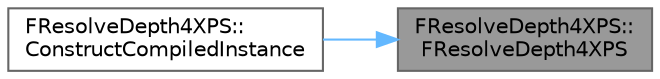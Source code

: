 digraph "FResolveDepth4XPS::FResolveDepth4XPS"
{
 // INTERACTIVE_SVG=YES
 // LATEX_PDF_SIZE
  bgcolor="transparent";
  edge [fontname=Helvetica,fontsize=10,labelfontname=Helvetica,labelfontsize=10];
  node [fontname=Helvetica,fontsize=10,shape=box,height=0.2,width=0.4];
  rankdir="RL";
  Node1 [id="Node000001",label="FResolveDepth4XPS::\lFResolveDepth4XPS",height=0.2,width=0.4,color="gray40", fillcolor="grey60", style="filled", fontcolor="black",tooltip=" "];
  Node1 -> Node2 [id="edge1_Node000001_Node000002",dir="back",color="steelblue1",style="solid",tooltip=" "];
  Node2 [id="Node000002",label="FResolveDepth4XPS::\lConstructCompiledInstance",height=0.2,width=0.4,color="grey40", fillcolor="white", style="filled",URL="$d1/d86/classFResolveDepth4XPS.html#a45584bc543f88ffbce85c145da2f23a0",tooltip=" "];
}
